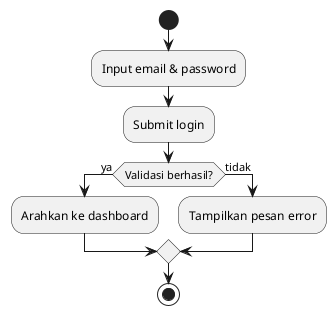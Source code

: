 @startuml
start
:Input email & password;
:Submit login;
if (Validasi berhasil?) then (ya)
  :Arahkan ke dashboard;
else (tidak)
  :Tampilkan pesan error;
endif
stop
@enduml
